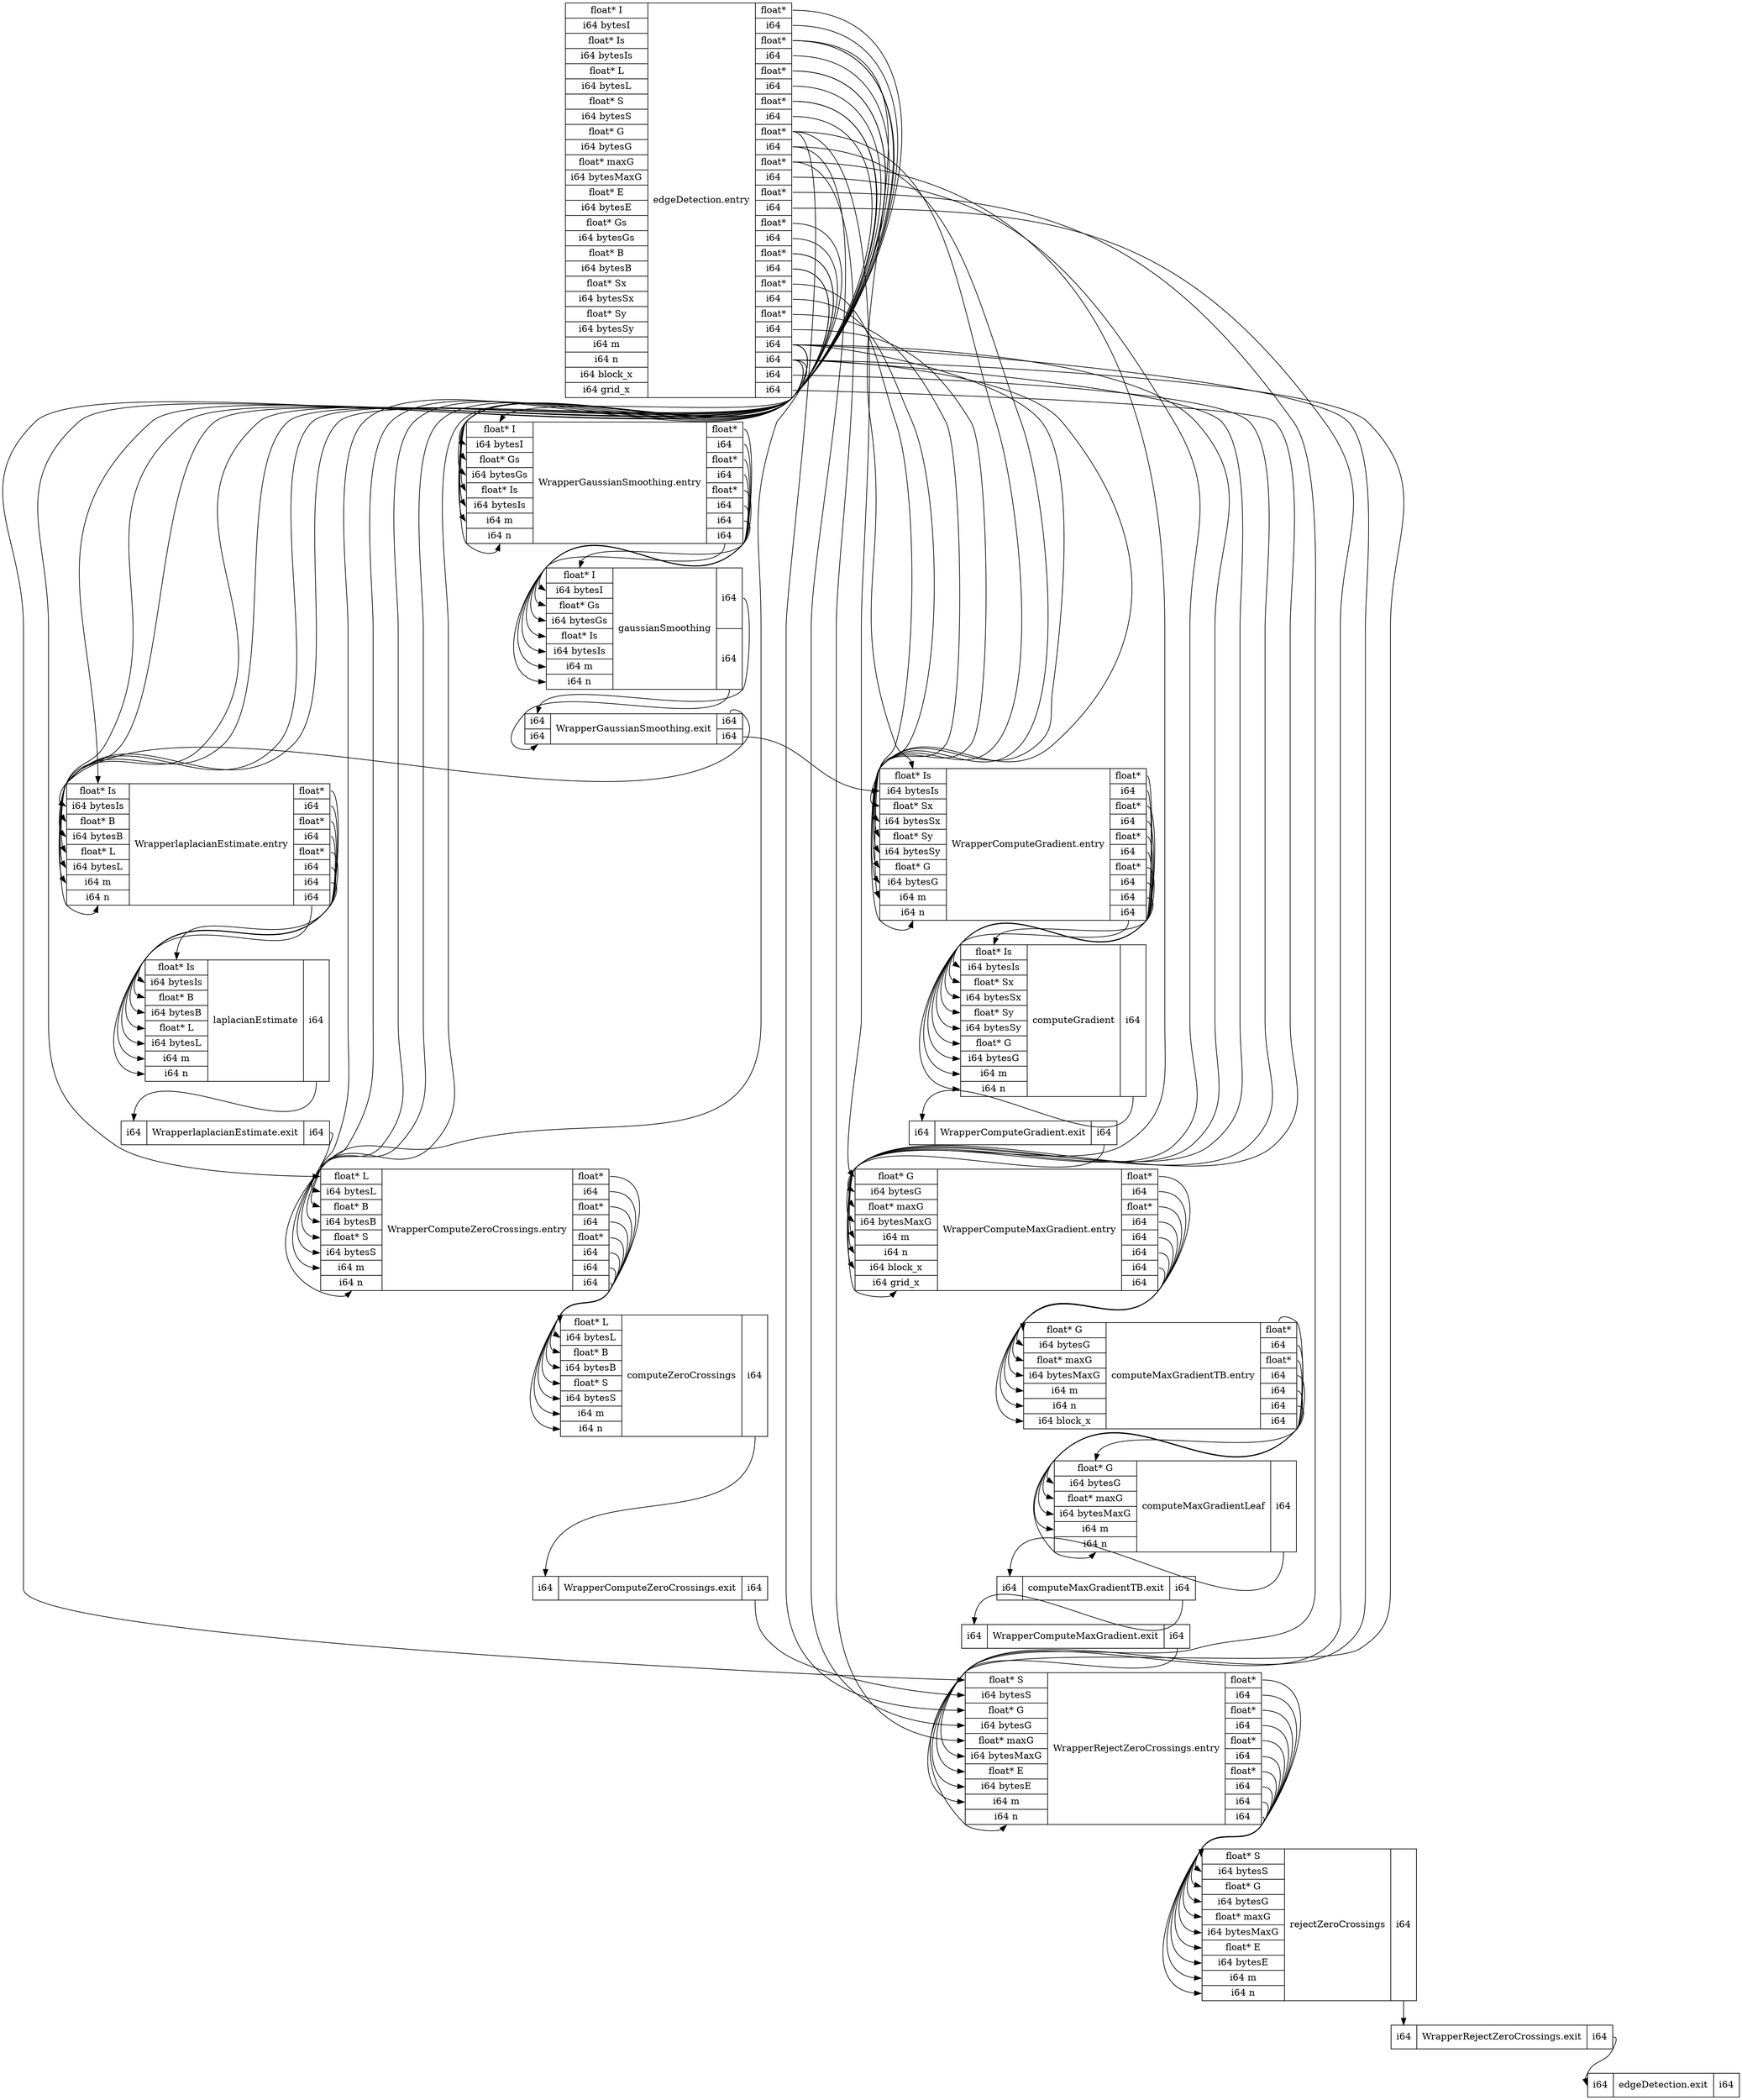 digraph structs {
	node [shape=record];
	"computeMaxGradientTB.exit" [label="{<i0>i64}|computeMaxGradientTB.exit|{<o0>i64}"];
	"computeZeroCrossings" [label="{<i0>float* L|<i1>i64 bytesL|<i2>float* B|<i3>i64 bytesB|<i4>float* S|<i5>i64 bytesS|<i6>i64 m|<i7>i64 n}|computeZeroCrossings|{<o0>i64}"];
	"WrapperComputeMaxGradient.exit" [label="{<i0>i64}|WrapperComputeMaxGradient.exit|{<o0>i64}"];
	"computeGradient" [label="{<i0>float* Is|<i1>i64 bytesIs|<i2>float* Sx|<i3>i64 bytesSx|<i4>float* Sy|<i5>i64 bytesSy|<i6>float* G|<i7>i64 bytesG|<i8>i64 m|<i9>i64 n}|computeGradient|{<o0>i64}"];
	"computeMaxGradientLeaf" [label="{<i0>float* G|<i1>i64 bytesG|<i2>float* maxG|<i3>i64 bytesMaxG|<i4>i64 m|<i5>i64 n}|computeMaxGradientLeaf|{<o0>i64}"];
	"laplacianEstimate" [label="{<i0>float* Is|<i1>i64 bytesIs|<i2>float* B|<i3>i64 bytesB|<i4>float* L|<i5>i64 bytesL|<i6>i64 m|<i7>i64 n}|laplacianEstimate|{<o0>i64}"];
	"computeMaxGradientTB.entry" [label="{<i0>float* G|<i1>i64 bytesG|<i2>float* maxG|<i3>i64 bytesMaxG|<i4>i64 m|<i5>i64 n|<i6>i64 block_x}|computeMaxGradientTB.entry|{<o0>float*|<o1>i64|<o2>float*|<o3>i64|<o4>i64|<o5>i64|<o6>i64}"];
	"edgeDetection.exit" [label="{<i0>i64}|edgeDetection.exit|{<o0>i64}"];
	"WrapperComputeZeroCrossings.entry" [label="{<i0>float* L|<i1>i64 bytesL|<i2>float* B|<i3>i64 bytesB|<i4>float* S|<i5>i64 bytesS|<i6>i64 m|<i7>i64 n}|WrapperComputeZeroCrossings.entry|{<o0>float*|<o1>i64|<o2>float*|<o3>i64|<o4>float*|<o5>i64|<o6>i64|<o7>i64}"];
	"WrapperRejectZeroCrossings.entry" [label="{<i0>float* S|<i1>i64 bytesS|<i2>float* G|<i3>i64 bytesG|<i4>float* maxG|<i5>i64 bytesMaxG|<i6>float* E|<i7>i64 bytesE|<i8>i64 m|<i9>i64 n}|WrapperRejectZeroCrossings.entry|{<o0>float*|<o1>i64|<o2>float*|<o3>i64|<o4>float*|<o5>i64|<o6>float*|<o7>i64|<o8>i64|<o9>i64}"];
	"rejectZeroCrossings" [label="{<i0>float* S|<i1>i64 bytesS|<i2>float* G|<i3>i64 bytesG|<i4>float* maxG|<i5>i64 bytesMaxG|<i6>float* E|<i7>i64 bytesE|<i8>i64 m|<i9>i64 n}|rejectZeroCrossings|{<o0>i64}"];
	"WrapperComputeZeroCrossings.exit" [label="{<i0>i64}|WrapperComputeZeroCrossings.exit|{<o0>i64}"];
	"WrapperRejectZeroCrossings.exit" [label="{<i0>i64}|WrapperRejectZeroCrossings.exit|{<o0>i64}"];
	"WrapperComputeGradient.exit" [label="{<i0>i64}|WrapperComputeGradient.exit|{<o0>i64}"];
	"WrapperGaussianSmoothing.entry" [label="{<i0>float* I|<i1>i64 bytesI|<i2>float* Gs|<i3>i64 bytesGs|<i4>float* Is|<i5>i64 bytesIs|<i6>i64 m|<i7>i64 n}|WrapperGaussianSmoothing.entry|{<o0>float*|<o1>i64|<o2>float*|<o3>i64|<o4>float*|<o5>i64|<o6>i64|<o7>i64}"];
	"gaussianSmoothing" [label="{<i0>float* I|<i1>i64 bytesI|<i2>float* Gs|<i3>i64 bytesGs|<i4>float* Is|<i5>i64 bytesIs|<i6>i64 m|<i7>i64 n}|gaussianSmoothing|{<o0>i64|<o1>i64}"];
	"WrapperComputeMaxGradient.entry" [label="{<i0>float* G|<i1>i64 bytesG|<i2>float* maxG|<i3>i64 bytesMaxG|<i4>i64 m|<i5>i64 n|<i6>i64 block_x|<i7>i64 grid_x}|WrapperComputeMaxGradient.entry|{<o0>float*|<o1>i64|<o2>float*|<o3>i64|<o4>i64|<o5>i64|<o6>i64|<o7>i64}"];
	"WrapperGaussianSmoothing.exit" [label="{<i0>i64|<i1>i64}|WrapperGaussianSmoothing.exit|{<o0>i64|<o1>i64}"];
	"edgeDetection.entry" [label="{<i0>float* I|<i1>i64 bytesI|<i2>float* Is|<i3>i64 bytesIs|<i4>float* L|<i5>i64 bytesL|<i6>float* S|<i7>i64 bytesS|<i8>float* G|<i9>i64 bytesG|<i10>float* maxG|<i11>i64 bytesMaxG|<i12>float* E|<i13>i64 bytesE|<i14>float* Gs|<i15>i64 bytesGs|<i16>float* B|<i17>i64 bytesB|<i18>float* Sx|<i19>i64 bytesSx|<i20>float* Sy|<i21>i64 bytesSy|<i22>i64 m|<i23>i64 n|<i24>i64 block_x|<i25>i64 grid_x}|edgeDetection.entry|{<o0>float*|<o1>i64|<o2>float*|<o3>i64|<o4>float*|<o5>i64|<o6>float*|<o7>i64|<o8>float*|<o9>i64|<o10>float*|<o11>i64|<o12>float*|<o13>i64|<o14>float*|<o15>i64|<o16>float*|<o17>i64|<o18>float*|<o19>i64|<o20>float*|<o21>i64|<o22>i64|<o23>i64|<o24>i64|<o25>i64}"];
	"WrapperComputeGradient.entry" [label="{<i0>float* Is|<i1>i64 bytesIs|<i2>float* Sx|<i3>i64 bytesSx|<i4>float* Sy|<i5>i64 bytesSy|<i6>float* G|<i7>i64 bytesG|<i8>i64 m|<i9>i64 n}|WrapperComputeGradient.entry|{<o0>float*|<o1>i64|<o2>float*|<o3>i64|<o4>float*|<o5>i64|<o6>float*|<o7>i64|<o8>i64|<o9>i64}"];
	"WrapperlaplacianEstimate.entry" [label="{<i0>float* Is|<i1>i64 bytesIs|<i2>float* B|<i3>i64 bytesB|<i4>float* L|<i5>i64 bytesL|<i6>i64 m|<i7>i64 n}|WrapperlaplacianEstimate.entry|{<o0>float*|<o1>i64|<o2>float*|<o3>i64|<o4>float*|<o5>i64|<o6>i64|<o7>i64}"];
	"WrapperlaplacianEstimate.exit" [label="{<i0>i64}|WrapperlaplacianEstimate.exit|{<o0>i64}"];

	"rejectZeroCrossings" -> "WrapperRejectZeroCrossings.exit" [tailport=o0, headport=i0, ];
	"WrapperRejectZeroCrossings.entry" -> "rejectZeroCrossings" [tailport=o2, headport=i2, ];
	"WrapperRejectZeroCrossings.entry" -> "rejectZeroCrossings" [tailport=o1, headport=i1, ];
	"WrapperRejectZeroCrossings.entry" -> "rejectZeroCrossings" [tailport=o0, headport=i0, ];
	"WrapperRejectZeroCrossings.exit" -> "edgeDetection.exit" [tailport=o0, headport=i0, ];
	"computeMaxGradientTB.entry" -> "computeMaxGradientLeaf" [tailport=o5, headport=i5, ];
	"computeMaxGradientTB.entry" -> "computeMaxGradientLeaf" [tailport=o2, headport=i2, ];
	"computeMaxGradientTB.entry" -> "computeMaxGradientLeaf" [tailport=o1, headport=i1, ];
	"computeMaxGradientTB.entry" -> "computeMaxGradientLeaf" [tailport=o0, headport=i0, ];
	"WrapperGaussianSmoothing.entry" -> "gaussianSmoothing" [tailport=o4, headport=i4, ];
	"WrapperGaussianSmoothing.entry" -> "gaussianSmoothing" [tailport=o3, headport=i3, ];
	"WrapperGaussianSmoothing.entry" -> "gaussianSmoothing" [tailport=o2, headport=i2, ];
	"edgeDetection.entry" -> "WrapperRejectZeroCrossings.entry" [tailport=o13, headport=i7, ];
	"edgeDetection.entry" -> "WrapperRejectZeroCrossings.entry" [tailport=o12, headport=i6, ];
	"WrapperGaussianSmoothing.entry" -> "gaussianSmoothing" [tailport=o1, headport=i1, ];
	"edgeDetection.entry" -> "WrapperComputeMaxGradient.entry" [tailport=o25, headport=i7, ];
	"WrapperGaussianSmoothing.entry" -> "gaussianSmoothing" [tailport=o0, headport=i0, ];
	"edgeDetection.entry" -> "WrapperComputeMaxGradient.entry" [tailport=o24, headport=i6, ];
	"edgeDetection.entry" -> "WrapperComputeMaxGradient.entry" [tailport=o11, headport=i3, ];
	"computeMaxGradientTB.entry" -> "computeMaxGradientLeaf" [tailport=o4, headport=i4, ];
	"WrapperGaussianSmoothing.exit" -> "WrapperComputeGradient.entry" [tailport=o1, headport=i1, ];
	"edgeDetection.entry" -> "WrapperGaussianSmoothing.entry" [tailport=o15, headport=i3, ];
	"edgeDetection.entry" -> "WrapperRejectZeroCrossings.entry" [tailport=o10, headport=i4, ];
	"edgeDetection.entry" -> "WrapperComputeMaxGradient.entry" [tailport=o10, headport=i2, ];
	"computeMaxGradientTB.entry" -> "computeMaxGradientLeaf" [tailport=o3, headport=i3, ];
	"WrapperGaussianSmoothing.exit" -> "WrapperlaplacianEstimate.entry" [tailport=o0, headport=i1, ];
	"edgeDetection.entry" -> "WrapperGaussianSmoothing.entry" [tailport=o14, headport=i2, ];
	"edgeDetection.entry" -> "WrapperRejectZeroCrossings.entry" [tailport=o9, headport=i3, ];
	"edgeDetection.entry" -> "WrapperComputeGradient.entry" [tailport=o9, headport=i7, ];
	"edgeDetection.entry" -> "WrapperRejectZeroCrossings.entry" [tailport=o8, headport=i2, ];
	"edgeDetection.entry" -> "WrapperComputeGradient.entry" [tailport=o8, headport=i6, ];
	"edgeDetection.entry" -> "WrapperComputeMaxGradient.entry" [tailport=o8, headport=i0, ];
	"edgeDetection.entry" -> "WrapperComputeGradient.entry" [tailport=o21, headport=i5, ];
	"edgeDetection.entry" -> "WrapperComputeGradient.entry" [tailport=o20, headport=i4, ];
	"edgeDetection.entry" -> "WrapperGaussianSmoothing.entry" [tailport=o3, headport=i5, ];
	"edgeDetection.entry" -> "WrapperComputeGradient.entry" [tailport=o18, headport=i2, ];
	"WrapperGaussianSmoothing.entry" -> "gaussianSmoothing" [tailport=o7, headport=i7, ];
	"edgeDetection.entry" -> "WrapperComputeGradient.entry" [tailport=o2, headport=i0, ];
	"edgeDetection.entry" -> "WrapperGaussianSmoothing.entry" [tailport=o2, headport=i4, ];
	"edgeDetection.entry" -> "WrapperlaplacianEstimate.entry" [tailport=o2, headport=i0, ];
	"WrapperGaussianSmoothing.entry" -> "gaussianSmoothing" [tailport=o5, headport=i5, ];
	"edgeDetection.entry" -> "WrapperGaussianSmoothing.entry" [tailport=o0, headport=i0, ];
	"WrapperGaussianSmoothing.entry" -> "gaussianSmoothing" [tailport=o6, headport=i6, ];
	"edgeDetection.entry" -> "WrapperGaussianSmoothing.entry" [tailport=o1, headport=i1, ];
	"edgeDetection.entry" -> "WrapperComputeZeroCrossings.entry" [tailport=o16, headport=i2, ];
	"edgeDetection.entry" -> "WrapperlaplacianEstimate.entry" [tailport=o16, headport=i2, ];
	"edgeDetection.entry" -> "WrapperComputeMaxGradient.entry" [tailport=o22, headport=i4, ];
	"edgeDetection.entry" -> "WrapperComputeGradient.entry" [tailport=o22, headport=i8, ];
	"edgeDetection.entry" -> "WrapperRejectZeroCrossings.entry" [tailport=o22, headport=i8, ];
	"edgeDetection.entry" -> "WrapperComputeZeroCrossings.entry" [tailport=o22, headport=i6, ];
	"edgeDetection.entry" -> "WrapperGaussianSmoothing.entry" [tailport=o22, headport=i6, ];
	"edgeDetection.entry" -> "WrapperlaplacianEstimate.entry" [tailport=o22, headport=i6, ];
	"edgeDetection.entry" -> "WrapperComputeMaxGradient.entry" [tailport=o23, headport=i5, ];
	"edgeDetection.entry" -> "WrapperComputeGradient.entry" [tailport=o23, headport=i9, ];
	"edgeDetection.entry" -> "WrapperRejectZeroCrossings.entry" [tailport=o23, headport=i9, ];
	"edgeDetection.entry" -> "WrapperComputeZeroCrossings.entry" [tailport=o23, headport=i7, ];
	"edgeDetection.entry" -> "WrapperGaussianSmoothing.entry" [tailport=o23, headport=i7, ];
	"edgeDetection.entry" -> "WrapperlaplacianEstimate.entry" [tailport=o23, headport=i7, ];
	"edgeDetection.entry" -> "WrapperComputeZeroCrossings.entry" [tailport=o4, headport=i0, ];
	"edgeDetection.entry" -> "WrapperlaplacianEstimate.entry" [tailport=o4, headport=i4, ];
	"edgeDetection.entry" -> "WrapperComputeGradient.entry" [tailport=o19, headport=i3, ];
	"edgeDetection.entry" -> "WrapperlaplacianEstimate.entry" [tailport=o5, headport=i5, ];
	"edgeDetection.entry" -> "WrapperRejectZeroCrossings.entry" [tailport=o6, headport=i0, ];
	"edgeDetection.entry" -> "WrapperComputeZeroCrossings.entry" [tailport=o6, headport=i4, ];
	"WrapperlaplacianEstimate.exit" -> "WrapperComputeZeroCrossings.entry" [tailport=o0, headport=i1, ];
	"edgeDetection.entry" -> "WrapperComputeZeroCrossings.entry" [tailport=o7, headport=i5, ];
	"laplacianEstimate" -> "WrapperlaplacianEstimate.exit" [tailport=o0, headport=i0, ];
	"computeGradient" -> "WrapperComputeGradient.exit" [tailport=o0, headport=i0, ];
	"edgeDetection.entry" -> "WrapperComputeZeroCrossings.entry" [tailport=o17, headport=i3, ];
	"edgeDetection.entry" -> "WrapperlaplacianEstimate.entry" [tailport=o17, headport=i3, ];
	"WrapperComputeMaxGradient.exit" -> "WrapperRejectZeroCrossings.entry" [tailport=o0, headport=i5, ];
	"WrapperlaplacianEstimate.entry" -> "laplacianEstimate" [tailport=o2, headport=i2, ];
	"WrapperComputeZeroCrossings.entry" -> "computeZeroCrossings" [tailport=o3, headport=i3, ];
	"WrapperComputeGradient.entry" -> "computeGradient" [tailport=o0, headport=i0, ];
	"WrapperRejectZeroCrossings.entry" -> "rejectZeroCrossings" [tailport=o3, headport=i3, ];
	"WrapperComputeGradient.exit" -> "WrapperComputeMaxGradient.entry" [tailport=o0, headport=i1, ];
	"WrapperComputeMaxGradient.entry" -> "computeMaxGradientTB.entry" [tailport=o0, headport=i0, ];
	"WrapperRejectZeroCrossings.entry" -> "rejectZeroCrossings" [tailport=o4, headport=i4, ];
	"gaussianSmoothing" -> "WrapperGaussianSmoothing.exit" [tailport=o0, headport=i0, ];
	"WrapperComputeMaxGradient.entry" -> "computeMaxGradientTB.entry" [tailport=o1, headport=i1, ];
	"WrapperlaplacianEstimate.entry" -> "laplacianEstimate" [tailport=o5, headport=i5, ];
	"WrapperComputeZeroCrossings.entry" -> "computeZeroCrossings" [tailport=o6, headport=i6, ];
	"WrapperComputeGradient.entry" -> "computeGradient" [tailport=o3, headport=i3, ];
	"WrapperRejectZeroCrossings.entry" -> "rejectZeroCrossings" [tailport=o6, headport=i6, ];
	"WrapperComputeMaxGradient.entry" -> "computeMaxGradientTB.entry" [tailport=o3, headport=i3, ];
	"WrapperlaplacianEstimate.entry" -> "laplacianEstimate" [tailport=o6, headport=i6, ];
	"WrapperComputeZeroCrossings.entry" -> "computeZeroCrossings" [tailport=o7, headport=i7, ];
	"WrapperComputeGradient.entry" -> "computeGradient" [tailport=o4, headport=i4, ];
	"WrapperRejectZeroCrossings.entry" -> "rejectZeroCrossings" [tailport=o7, headport=i7, ];
	"WrapperComputeMaxGradient.entry" -> "computeMaxGradientTB.entry" [tailport=o4, headport=i4, ];
	"computeMaxGradientTB.exit" -> "WrapperComputeMaxGradient.exit" [tailport=o0, headport=i0, ];
	"WrapperlaplacianEstimate.entry" -> "laplacianEstimate" [tailport=o7, headport=i7, ];
	"WrapperComputeGradient.entry" -> "computeGradient" [tailport=o5, headport=i5, ];
	"WrapperRejectZeroCrossings.entry" -> "rejectZeroCrossings" [tailport=o8, headport=i8, ];
	"WrapperComputeMaxGradient.entry" -> "computeMaxGradientTB.entry" [tailport=o5, headport=i5, ];
	"WrapperComputeGradient.entry" -> "computeGradient" [tailport=o6, headport=i6, ];
	"WrapperRejectZeroCrossings.entry" -> "rejectZeroCrossings" [tailport=o9, headport=i9, ];
	"WrapperComputeMaxGradient.entry" -> "computeMaxGradientTB.entry" [tailport=o6, headport=i6, ];
	"WrapperComputeGradient.entry" -> "computeGradient" [tailport=o7, headport=i7, ];
	"WrapperComputeGradient.entry" -> "computeGradient" [tailport=o8, headport=i8, ];
	"WrapperComputeGradient.entry" -> "computeGradient" [tailport=o9, headport=i9, ];
	"WrapperRejectZeroCrossings.entry" -> "rejectZeroCrossings" [tailport=o5, headport=i5, ];
	"gaussianSmoothing" -> "WrapperGaussianSmoothing.exit" [tailport=o1, headport=i1, ];
	"WrapperComputeMaxGradient.entry" -> "computeMaxGradientTB.entry" [tailport=o2, headport=i2, ];
	"WrapperComputeZeroCrossings.exit" -> "WrapperRejectZeroCrossings.entry" [tailport=o0, headport=i1, ];
	"WrapperComputeZeroCrossings.entry" -> "computeZeroCrossings" [tailport=o0, headport=i0, ];
	"computeZeroCrossings" -> "WrapperComputeZeroCrossings.exit" [tailport=o0, headport=i0, ];
	"WrapperlaplacianEstimate.entry" -> "laplacianEstimate" [tailport=o0, headport=i0, ];
	"WrapperComputeZeroCrossings.entry" -> "computeZeroCrossings" [tailport=o1, headport=i1, ];
	"WrapperlaplacianEstimate.entry" -> "laplacianEstimate" [tailport=o1, headport=i1, ];
	"WrapperComputeZeroCrossings.entry" -> "computeZeroCrossings" [tailport=o2, headport=i2, ];
	"WrapperlaplacianEstimate.entry" -> "laplacianEstimate" [tailport=o3, headport=i3, ];
	"WrapperComputeGradient.entry" -> "computeGradient" [tailport=o1, headport=i1, ];
	"WrapperComputeZeroCrossings.entry" -> "computeZeroCrossings" [tailport=o4, headport=i4, ];
	"computeMaxGradientLeaf" -> "computeMaxGradientTB.exit" [tailport=o0, headport=i0, ];
	"WrapperlaplacianEstimate.entry" -> "laplacianEstimate" [tailport=o4, headport=i4, ];
	"WrapperComputeGradient.entry" -> "computeGradient" [tailport=o2, headport=i2, ];
	"WrapperComputeZeroCrossings.entry" -> "computeZeroCrossings" [tailport=o5, headport=i5, ];
}
